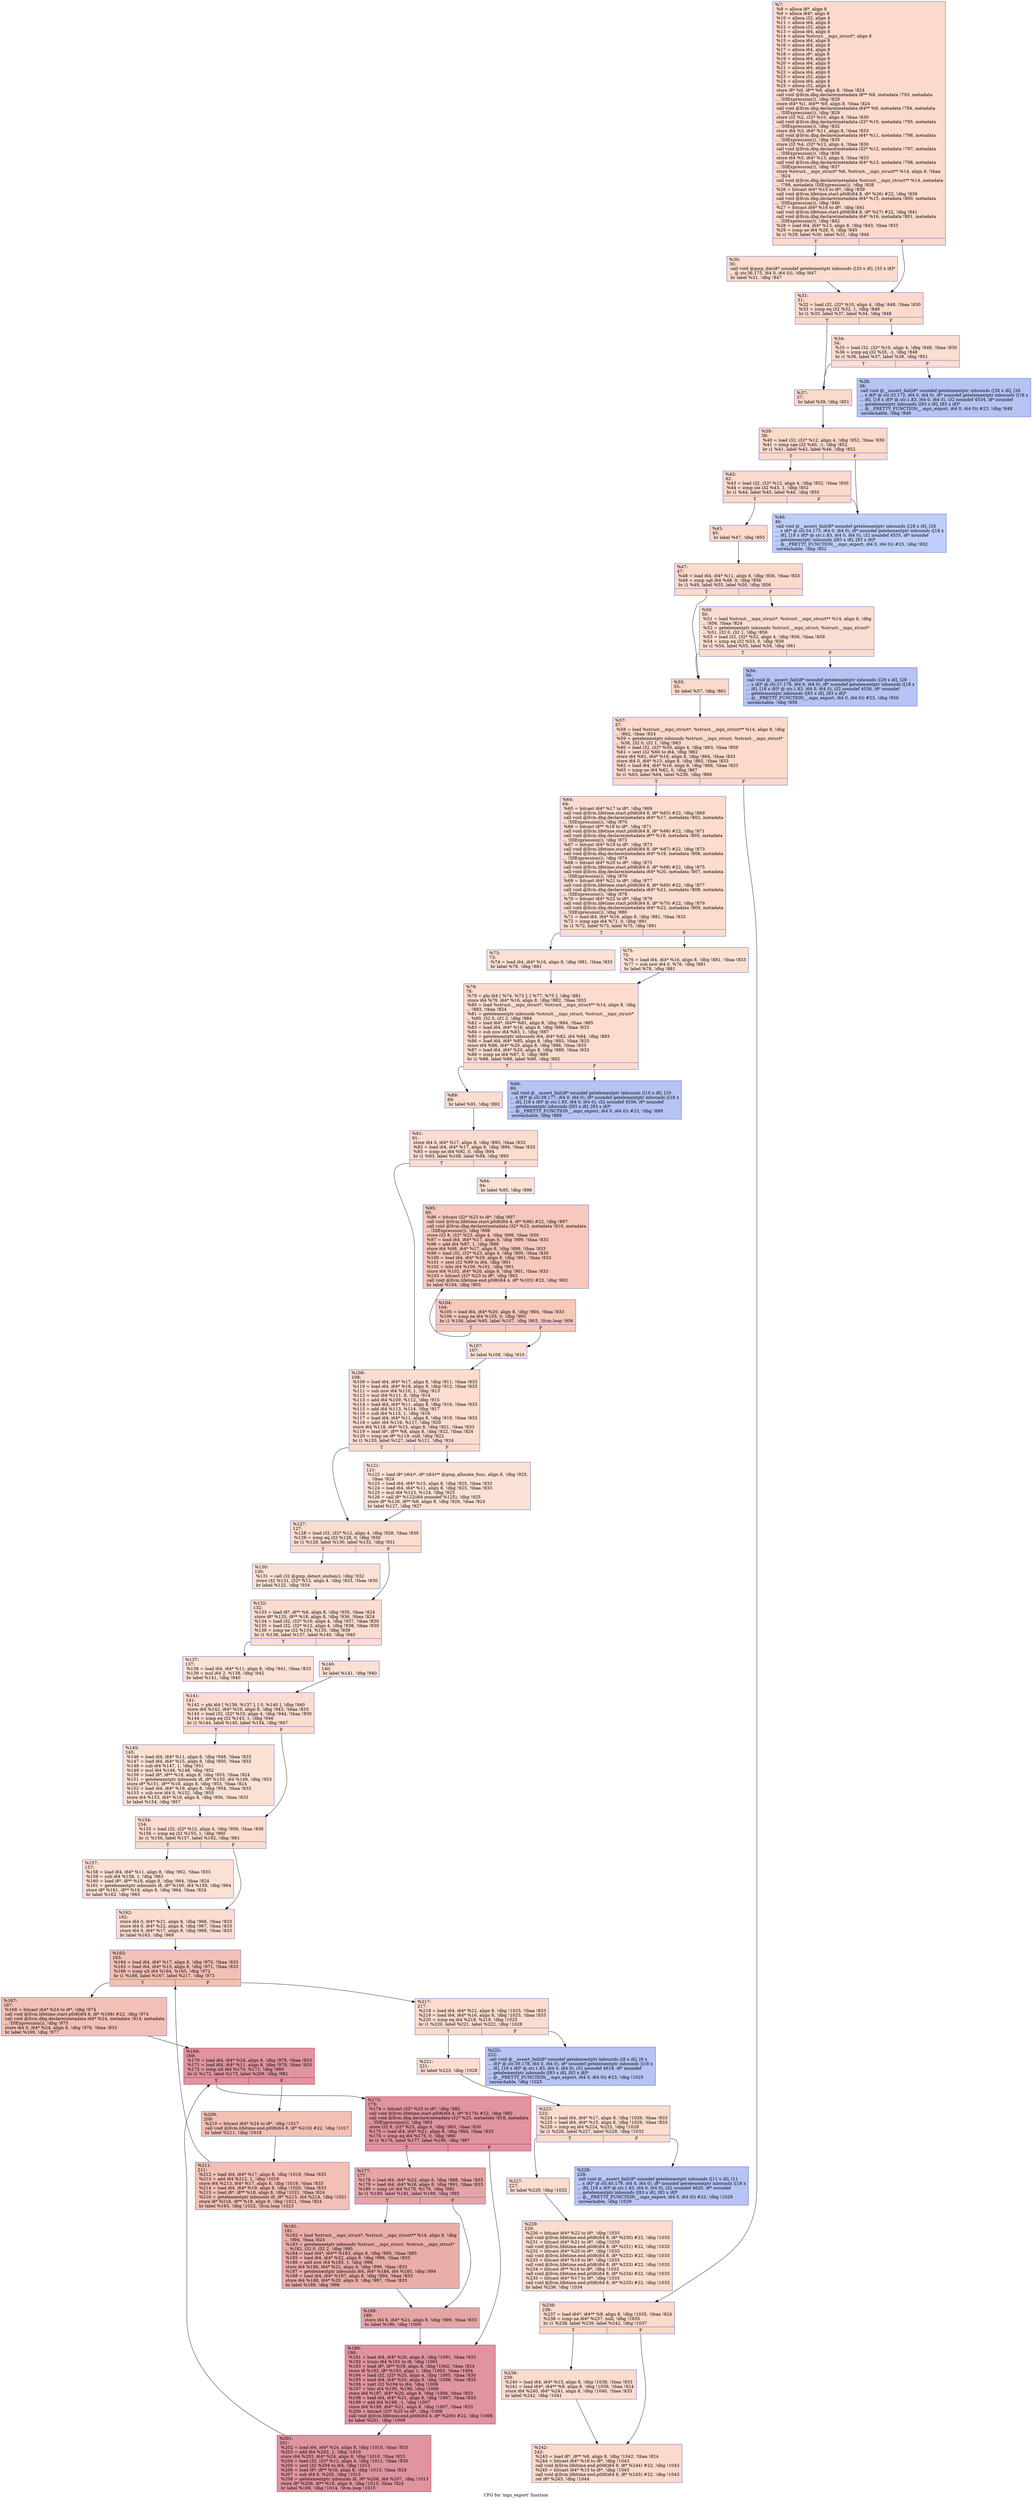 digraph "CFG for 'mpz_export' function" {
	label="CFG for 'mpz_export' function";

	Node0x28ecc60 [shape=record,color="#3d50c3ff", style=filled, fillcolor="#f7a88970",label="{%7:\l  %8 = alloca i8*, align 8\l  %9 = alloca i64*, align 8\l  %10 = alloca i32, align 4\l  %11 = alloca i64, align 8\l  %12 = alloca i32, align 4\l  %13 = alloca i64, align 8\l  %14 = alloca %struct.__mpz_struct*, align 8\l  %15 = alloca i64, align 8\l  %16 = alloca i64, align 8\l  %17 = alloca i64, align 8\l  %18 = alloca i8*, align 8\l  %19 = alloca i64, align 8\l  %20 = alloca i64, align 8\l  %21 = alloca i64, align 8\l  %22 = alloca i64, align 8\l  %23 = alloca i32, align 4\l  %24 = alloca i64, align 8\l  %25 = alloca i32, align 4\l  store i8* %0, i8** %8, align 8, !tbaa !824\l  call void @llvm.dbg.declare(metadata i8** %8, metadata !793, metadata\l... !DIExpression()), !dbg !828\l  store i64* %1, i64** %9, align 8, !tbaa !824\l  call void @llvm.dbg.declare(metadata i64** %9, metadata !794, metadata\l... !DIExpression()), !dbg !829\l  store i32 %2, i32* %10, align 4, !tbaa !830\l  call void @llvm.dbg.declare(metadata i32* %10, metadata !795, metadata\l... !DIExpression()), !dbg !832\l  store i64 %3, i64* %11, align 8, !tbaa !833\l  call void @llvm.dbg.declare(metadata i64* %11, metadata !796, metadata\l... !DIExpression()), !dbg !835\l  store i32 %4, i32* %12, align 4, !tbaa !830\l  call void @llvm.dbg.declare(metadata i32* %12, metadata !797, metadata\l... !DIExpression()), !dbg !836\l  store i64 %5, i64* %13, align 8, !tbaa !833\l  call void @llvm.dbg.declare(metadata i64* %13, metadata !798, metadata\l... !DIExpression()), !dbg !837\l  store %struct.__mpz_struct* %6, %struct.__mpz_struct** %14, align 8, !tbaa\l... !824\l  call void @llvm.dbg.declare(metadata %struct.__mpz_struct** %14, metadata\l... !799, metadata !DIExpression()), !dbg !838\l  %26 = bitcast i64* %15 to i8*, !dbg !839\l  call void @llvm.lifetime.start.p0i8(i64 8, i8* %26) #22, !dbg !839\l  call void @llvm.dbg.declare(metadata i64* %15, metadata !800, metadata\l... !DIExpression()), !dbg !840\l  %27 = bitcast i64* %16 to i8*, !dbg !841\l  call void @llvm.lifetime.start.p0i8(i64 8, i8* %27) #22, !dbg !841\l  call void @llvm.dbg.declare(metadata i64* %16, metadata !801, metadata\l... !DIExpression()), !dbg !842\l  %28 = load i64, i64* %13, align 8, !dbg !843, !tbaa !833\l  %29 = icmp ne i64 %28, 0, !dbg !845\l  br i1 %29, label %30, label %31, !dbg !846\l|{<s0>T|<s1>F}}"];
	Node0x28ecc60:s0 -> Node0x28ed5c0;
	Node0x28ecc60:s1 -> Node0x28ed610;
	Node0x28ed5c0 [shape=record,color="#3d50c3ff", style=filled, fillcolor="#f7af9170",label="{%30:\l30:                                               \l  call void @gmp_die(i8* noundef getelementptr inbounds ([33 x i8], [33 x i8]*\l... @.str.36.175, i64 0, i64 0)), !dbg !847\l  br label %31, !dbg !847\l}"];
	Node0x28ed5c0 -> Node0x28ed610;
	Node0x28ed610 [shape=record,color="#3d50c3ff", style=filled, fillcolor="#f7a88970",label="{%31:\l31:                                               \l  %32 = load i32, i32* %10, align 4, !dbg !848, !tbaa !830\l  %33 = icmp eq i32 %32, 1, !dbg !848\l  br i1 %33, label %37, label %34, !dbg !848\l|{<s0>T|<s1>F}}"];
	Node0x28ed610:s0 -> Node0x28ed6b0;
	Node0x28ed610:s1 -> Node0x28ed660;
	Node0x28ed660 [shape=record,color="#3d50c3ff", style=filled, fillcolor="#f7b39670",label="{%34:\l34:                                               \l  %35 = load i32, i32* %10, align 4, !dbg !848, !tbaa !830\l  %36 = icmp eq i32 %35, -1, !dbg !848\l  br i1 %36, label %37, label %38, !dbg !851\l|{<s0>T|<s1>F}}"];
	Node0x28ed660:s0 -> Node0x28ed6b0;
	Node0x28ed660:s1 -> Node0x28ed700;
	Node0x28ed6b0 [shape=record,color="#3d50c3ff", style=filled, fillcolor="#f7a88970",label="{%37:\l37:                                               \l  br label %39, !dbg !851\l}"];
	Node0x28ed6b0 -> Node0x28ed750;
	Node0x28ed700 [shape=record,color="#3d50c3ff", style=filled, fillcolor="#5977e370",label="{%38:\l38:                                               \l  call void @__assert_fail(i8* noundef getelementptr inbounds ([26 x i8], [26\l... x i8]* @.str.33.172, i64 0, i64 0), i8* noundef getelementptr inbounds ([18 x\l... i8], [18 x i8]* @.str.1.83, i64 0, i64 0), i32 noundef 4534, i8* noundef\l... getelementptr inbounds ([83 x i8], [83 x i8]*\l... @__PRETTY_FUNCTION__.mpz_export, i64 0, i64 0)) #23, !dbg !848\l  unreachable, !dbg !848\l}"];
	Node0x28ed750 [shape=record,color="#3d50c3ff", style=filled, fillcolor="#f7a88970",label="{%39:\l39:                                               \l  %40 = load i32, i32* %12, align 4, !dbg !852, !tbaa !830\l  %41 = icmp sge i32 %40, -1, !dbg !852\l  br i1 %41, label %42, label %46, !dbg !852\l|{<s0>T|<s1>F}}"];
	Node0x28ed750:s0 -> Node0x28ed7a0;
	Node0x28ed750:s1 -> Node0x28ed840;
	Node0x28ed7a0 [shape=record,color="#3d50c3ff", style=filled, fillcolor="#f7a88970",label="{%42:\l42:                                               \l  %43 = load i32, i32* %12, align 4, !dbg !852, !tbaa !830\l  %44 = icmp sle i32 %43, 1, !dbg !852\l  br i1 %44, label %45, label %46, !dbg !855\l|{<s0>T|<s1>F}}"];
	Node0x28ed7a0:s0 -> Node0x28ed7f0;
	Node0x28ed7a0:s1 -> Node0x28ed840;
	Node0x28ed7f0 [shape=record,color="#3d50c3ff", style=filled, fillcolor="#f7a88970",label="{%45:\l45:                                               \l  br label %47, !dbg !855\l}"];
	Node0x28ed7f0 -> Node0x28ed890;
	Node0x28ed840 [shape=record,color="#3d50c3ff", style=filled, fillcolor="#6c8ff170",label="{%46:\l46:                                               \l  call void @__assert_fail(i8* noundef getelementptr inbounds ([28 x i8], [28\l... x i8]* @.str.34.173, i64 0, i64 0), i8* noundef getelementptr inbounds ([18 x\l... i8], [18 x i8]* @.str.1.83, i64 0, i64 0), i32 noundef 4535, i8* noundef\l... getelementptr inbounds ([83 x i8], [83 x i8]*\l... @__PRETTY_FUNCTION__.mpz_export, i64 0, i64 0)) #23, !dbg !852\l  unreachable, !dbg !852\l}"];
	Node0x28ed890 [shape=record,color="#3d50c3ff", style=filled, fillcolor="#f7a88970",label="{%47:\l47:                                               \l  %48 = load i64, i64* %11, align 8, !dbg !856, !tbaa !833\l  %49 = icmp ugt i64 %48, 0, !dbg !856\l  br i1 %49, label %55, label %50, !dbg !856\l|{<s0>T|<s1>F}}"];
	Node0x28ed890:s0 -> Node0x28ed930;
	Node0x28ed890:s1 -> Node0x28ed8e0;
	Node0x28ed8e0 [shape=record,color="#3d50c3ff", style=filled, fillcolor="#f7b39670",label="{%50:\l50:                                               \l  %51 = load %struct.__mpz_struct*, %struct.__mpz_struct** %14, align 8, !dbg\l... !856, !tbaa !824\l  %52 = getelementptr inbounds %struct.__mpz_struct, %struct.__mpz_struct*\l... %51, i32 0, i32 1, !dbg !856\l  %53 = load i32, i32* %52, align 4, !dbg !856, !tbaa !859\l  %54 = icmp eq i32 %53, 0, !dbg !856\l  br i1 %54, label %55, label %56, !dbg !861\l|{<s0>T|<s1>F}}"];
	Node0x28ed8e0:s0 -> Node0x28ed930;
	Node0x28ed8e0:s1 -> Node0x28ed980;
	Node0x28ed930 [shape=record,color="#3d50c3ff", style=filled, fillcolor="#f7a88970",label="{%55:\l55:                                               \l  br label %57, !dbg !861\l}"];
	Node0x28ed930 -> Node0x28ed9d0;
	Node0x28ed980 [shape=record,color="#3d50c3ff", style=filled, fillcolor="#5977e370",label="{%56:\l56:                                               \l  call void @__assert_fail(i8* noundef getelementptr inbounds ([29 x i8], [29\l... x i8]* @.str.37.176, i64 0, i64 0), i8* noundef getelementptr inbounds ([18 x\l... i8], [18 x i8]* @.str.1.83, i64 0, i64 0), i32 noundef 4536, i8* noundef\l... getelementptr inbounds ([83 x i8], [83 x i8]*\l... @__PRETTY_FUNCTION__.mpz_export, i64 0, i64 0)) #23, !dbg !856\l  unreachable, !dbg !856\l}"];
	Node0x28ed9d0 [shape=record,color="#3d50c3ff", style=filled, fillcolor="#f7a88970",label="{%57:\l57:                                               \l  %58 = load %struct.__mpz_struct*, %struct.__mpz_struct** %14, align 8, !dbg\l... !862, !tbaa !824\l  %59 = getelementptr inbounds %struct.__mpz_struct, %struct.__mpz_struct*\l... %58, i32 0, i32 1, !dbg !863\l  %60 = load i32, i32* %59, align 4, !dbg !863, !tbaa !859\l  %61 = sext i32 %60 to i64, !dbg !862\l  store i64 %61, i64* %16, align 8, !dbg !864, !tbaa !833\l  store i64 0, i64* %15, align 8, !dbg !865, !tbaa !833\l  %62 = load i64, i64* %16, align 8, !dbg !866, !tbaa !833\l  %63 = icmp ne i64 %62, 0, !dbg !867\l  br i1 %63, label %64, label %236, !dbg !868\l|{<s0>T|<s1>F}}"];
	Node0x28ed9d0:s0 -> Node0x28eda20;
	Node0x28ed9d0:s1 -> Node0x28ee6f0;
	Node0x28eda20 [shape=record,color="#3d50c3ff", style=filled, fillcolor="#f7af9170",label="{%64:\l64:                                               \l  %65 = bitcast i64* %17 to i8*, !dbg !869\l  call void @llvm.lifetime.start.p0i8(i64 8, i8* %65) #22, !dbg !869\l  call void @llvm.dbg.declare(metadata i64* %17, metadata !802, metadata\l... !DIExpression()), !dbg !870\l  %66 = bitcast i8** %18 to i8*, !dbg !871\l  call void @llvm.lifetime.start.p0i8(i64 8, i8* %66) #22, !dbg !871\l  call void @llvm.dbg.declare(metadata i8** %18, metadata !805, metadata\l... !DIExpression()), !dbg !872\l  %67 = bitcast i64* %19 to i8*, !dbg !873\l  call void @llvm.lifetime.start.p0i8(i64 8, i8* %67) #22, !dbg !873\l  call void @llvm.dbg.declare(metadata i64* %19, metadata !806, metadata\l... !DIExpression()), !dbg !874\l  %68 = bitcast i64* %20 to i8*, !dbg !875\l  call void @llvm.lifetime.start.p0i8(i64 8, i8* %68) #22, !dbg !875\l  call void @llvm.dbg.declare(metadata i64* %20, metadata !807, metadata\l... !DIExpression()), !dbg !876\l  %69 = bitcast i64* %21 to i8*, !dbg !877\l  call void @llvm.lifetime.start.p0i8(i64 8, i8* %69) #22, !dbg !877\l  call void @llvm.dbg.declare(metadata i64* %21, metadata !808, metadata\l... !DIExpression()), !dbg !878\l  %70 = bitcast i64* %22 to i8*, !dbg !879\l  call void @llvm.lifetime.start.p0i8(i64 8, i8* %70) #22, !dbg !879\l  call void @llvm.dbg.declare(metadata i64* %22, metadata !809, metadata\l... !DIExpression()), !dbg !880\l  %71 = load i64, i64* %16, align 8, !dbg !881, !tbaa !833\l  %72 = icmp sge i64 %71, 0, !dbg !881\l  br i1 %72, label %73, label %75, !dbg !881\l|{<s0>T|<s1>F}}"];
	Node0x28eda20:s0 -> Node0x28eda70;
	Node0x28eda20:s1 -> Node0x28edac0;
	Node0x28eda70 [shape=record,color="#3d50c3ff", style=filled, fillcolor="#f7b99e70",label="{%73:\l73:                                               \l  %74 = load i64, i64* %16, align 8, !dbg !881, !tbaa !833\l  br label %78, !dbg !881\l}"];
	Node0x28eda70 -> Node0x28edb10;
	Node0x28edac0 [shape=record,color="#3d50c3ff", style=filled, fillcolor="#f7b99e70",label="{%75:\l75:                                               \l  %76 = load i64, i64* %16, align 8, !dbg !881, !tbaa !833\l  %77 = sub nsw i64 0, %76, !dbg !881\l  br label %78, !dbg !881\l}"];
	Node0x28edac0 -> Node0x28edb10;
	Node0x28edb10 [shape=record,color="#3d50c3ff", style=filled, fillcolor="#f7af9170",label="{%78:\l78:                                               \l  %79 = phi i64 [ %74, %73 ], [ %77, %75 ], !dbg !881\l  store i64 %79, i64* %16, align 8, !dbg !882, !tbaa !833\l  %80 = load %struct.__mpz_struct*, %struct.__mpz_struct** %14, align 8, !dbg\l... !883, !tbaa !824\l  %81 = getelementptr inbounds %struct.__mpz_struct, %struct.__mpz_struct*\l... %80, i32 0, i32 2, !dbg !884\l  %82 = load i64*, i64** %81, align 8, !dbg !884, !tbaa !885\l  %83 = load i64, i64* %16, align 8, !dbg !886, !tbaa !833\l  %84 = sub nsw i64 %83, 1, !dbg !887\l  %85 = getelementptr inbounds i64, i64* %82, i64 %84, !dbg !883\l  %86 = load i64, i64* %85, align 8, !dbg !883, !tbaa !833\l  store i64 %86, i64* %20, align 8, !dbg !888, !tbaa !833\l  %87 = load i64, i64* %20, align 8, !dbg !889, !tbaa !833\l  %88 = icmp ne i64 %87, 0, !dbg !889\l  br i1 %88, label %89, label %90, !dbg !892\l|{<s0>T|<s1>F}}"];
	Node0x28edb10:s0 -> Node0x28edb60;
	Node0x28edb10:s1 -> Node0x28edbb0;
	Node0x28edb60 [shape=record,color="#3d50c3ff", style=filled, fillcolor="#f7af9170",label="{%89:\l89:                                               \l  br label %91, !dbg !892\l}"];
	Node0x28edb60 -> Node0x28edc00;
	Node0x28edbb0 [shape=record,color="#3d50c3ff", style=filled, fillcolor="#5977e370",label="{%90:\l90:                                               \l  call void @__assert_fail(i8* noundef getelementptr inbounds ([10 x i8], [10\l... x i8]* @.str.38.177, i64 0, i64 0), i8* noundef getelementptr inbounds ([18 x\l... i8], [18 x i8]* @.str.1.83, i64 0, i64 0), i32 noundef 4556, i8* noundef\l... getelementptr inbounds ([83 x i8], [83 x i8]*\l... @__PRETTY_FUNCTION__.mpz_export, i64 0, i64 0)) #23, !dbg !889\l  unreachable, !dbg !889\l}"];
	Node0x28edc00 [shape=record,color="#3d50c3ff", style=filled, fillcolor="#f7af9170",label="{%91:\l91:                                               \l  store i64 0, i64* %17, align 8, !dbg !893, !tbaa !833\l  %92 = load i64, i64* %17, align 8, !dbg !894, !tbaa !833\l  %93 = icmp ne i64 %92, 0, !dbg !894\l  br i1 %93, label %108, label %94, !dbg !895\l|{<s0>T|<s1>F}}"];
	Node0x28edc00:s0 -> Node0x28edd90;
	Node0x28edc00:s1 -> Node0x28edc50;
	Node0x28edc50 [shape=record,color="#3d50c3ff", style=filled, fillcolor="#f7bca170",label="{%94:\l94:                                               \l  br label %95, !dbg !896\l}"];
	Node0x28edc50 -> Node0x28edca0;
	Node0x28edca0 [shape=record,color="#3d50c3ff", style=filled, fillcolor="#ed836670",label="{%95:\l95:                                               \l  %96 = bitcast i32* %23 to i8*, !dbg !897\l  call void @llvm.lifetime.start.p0i8(i64 4, i8* %96) #22, !dbg !897\l  call void @llvm.dbg.declare(metadata i32* %23, metadata !810, metadata\l... !DIExpression()), !dbg !898\l  store i32 8, i32* %23, align 4, !dbg !898, !tbaa !830\l  %97 = load i64, i64* %17, align 8, !dbg !899, !tbaa !833\l  %98 = add i64 %97, 1, !dbg !899\l  store i64 %98, i64* %17, align 8, !dbg !899, !tbaa !833\l  %99 = load i32, i32* %23, align 4, !dbg !900, !tbaa !830\l  %100 = load i64, i64* %20, align 8, !dbg !901, !tbaa !833\l  %101 = zext i32 %99 to i64, !dbg !901\l  %102 = lshr i64 %100, %101, !dbg !901\l  store i64 %102, i64* %20, align 8, !dbg !901, !tbaa !833\l  %103 = bitcast i32* %23 to i8*, !dbg !902\l  call void @llvm.lifetime.end.p0i8(i64 4, i8* %103) #22, !dbg !902\l  br label %104, !dbg !903\l}"];
	Node0x28edca0 -> Node0x28edcf0;
	Node0x28edcf0 [shape=record,color="#3d50c3ff", style=filled, fillcolor="#ed836670",label="{%104:\l104:                                              \l  %105 = load i64, i64* %20, align 8, !dbg !904, !tbaa !833\l  %106 = icmp ne i64 %105, 0, !dbg !905\l  br i1 %106, label %95, label %107, !dbg !903, !llvm.loop !906\l|{<s0>T|<s1>F}}"];
	Node0x28edcf0:s0 -> Node0x28edca0;
	Node0x28edcf0:s1 -> Node0x28edd40;
	Node0x28edd40 [shape=record,color="#3d50c3ff", style=filled, fillcolor="#f7bca170",label="{%107:\l107:                                              \l  br label %108, !dbg !910\l}"];
	Node0x28edd40 -> Node0x28edd90;
	Node0x28edd90 [shape=record,color="#3d50c3ff", style=filled, fillcolor="#f7af9170",label="{%108:\l108:                                              \l  %109 = load i64, i64* %17, align 8, !dbg !911, !tbaa !833\l  %110 = load i64, i64* %16, align 8, !dbg !912, !tbaa !833\l  %111 = sub nsw i64 %110, 1, !dbg !913\l  %112 = mul i64 %111, 8, !dbg !914\l  %113 = add i64 %109, %112, !dbg !915\l  %114 = load i64, i64* %11, align 8, !dbg !916, !tbaa !833\l  %115 = add i64 %113, %114, !dbg !917\l  %116 = sub i64 %115, 1, !dbg !918\l  %117 = load i64, i64* %11, align 8, !dbg !919, !tbaa !833\l  %118 = udiv i64 %116, %117, !dbg !920\l  store i64 %118, i64* %15, align 8, !dbg !921, !tbaa !833\l  %119 = load i8*, i8** %8, align 8, !dbg !922, !tbaa !824\l  %120 = icmp ne i8* %119, null, !dbg !922\l  br i1 %120, label %127, label %121, !dbg !924\l|{<s0>T|<s1>F}}"];
	Node0x28edd90:s0 -> Node0x28ede30;
	Node0x28edd90:s1 -> Node0x28edde0;
	Node0x28edde0 [shape=record,color="#3d50c3ff", style=filled, fillcolor="#f7bca170",label="{%121:\l121:                                              \l  %122 = load i8* (i64)*, i8* (i64)** @gmp_allocate_func, align 8, !dbg !925,\l... !tbaa !824\l  %123 = load i64, i64* %15, align 8, !dbg !925, !tbaa !833\l  %124 = load i64, i64* %11, align 8, !dbg !925, !tbaa !833\l  %125 = mul i64 %123, %124, !dbg !925\l  %126 = call i8* %122(i64 noundef %125), !dbg !925\l  store i8* %126, i8** %8, align 8, !dbg !926, !tbaa !824\l  br label %127, !dbg !927\l}"];
	Node0x28edde0 -> Node0x28ede30;
	Node0x28ede30 [shape=record,color="#3d50c3ff", style=filled, fillcolor="#f7af9170",label="{%127:\l127:                                              \l  %128 = load i32, i32* %12, align 4, !dbg !928, !tbaa !830\l  %129 = icmp eq i32 %128, 0, !dbg !930\l  br i1 %129, label %130, label %132, !dbg !931\l|{<s0>T|<s1>F}}"];
	Node0x28ede30:s0 -> Node0x28ede80;
	Node0x28ede30:s1 -> Node0x28eded0;
	Node0x28ede80 [shape=record,color="#3d50c3ff", style=filled, fillcolor="#f7bca170",label="{%130:\l130:                                              \l  %131 = call i32 @gmp_detect_endian(), !dbg !932\l  store i32 %131, i32* %12, align 4, !dbg !933, !tbaa !830\l  br label %132, !dbg !934\l}"];
	Node0x28ede80 -> Node0x28eded0;
	Node0x28eded0 [shape=record,color="#3d50c3ff", style=filled, fillcolor="#f7af9170",label="{%132:\l132:                                              \l  %133 = load i8*, i8** %8, align 8, !dbg !935, !tbaa !824\l  store i8* %133, i8** %18, align 8, !dbg !936, !tbaa !824\l  %134 = load i32, i32* %10, align 4, !dbg !937, !tbaa !830\l  %135 = load i32, i32* %12, align 4, !dbg !938, !tbaa !830\l  %136 = icmp ne i32 %134, %135, !dbg !939\l  br i1 %136, label %137, label %140, !dbg !940\l|{<s0>T|<s1>F}}"];
	Node0x28eded0:s0 -> Node0x28edf20;
	Node0x28eded0:s1 -> Node0x28edf70;
	Node0x28edf20 [shape=record,color="#3d50c3ff", style=filled, fillcolor="#f7b99e70",label="{%137:\l137:                                              \l  %138 = load i64, i64* %11, align 8, !dbg !941, !tbaa !833\l  %139 = mul i64 2, %138, !dbg !942\l  br label %141, !dbg !940\l}"];
	Node0x28edf20 -> Node0x28edfc0;
	Node0x28edf70 [shape=record,color="#3d50c3ff", style=filled, fillcolor="#f7b99e70",label="{%140:\l140:                                              \l  br label %141, !dbg !940\l}"];
	Node0x28edf70 -> Node0x28edfc0;
	Node0x28edfc0 [shape=record,color="#3d50c3ff", style=filled, fillcolor="#f7af9170",label="{%141:\l141:                                              \l  %142 = phi i64 [ %139, %137 ], [ 0, %140 ], !dbg !940\l  store i64 %142, i64* %19, align 8, !dbg !943, !tbaa !833\l  %143 = load i32, i32* %10, align 4, !dbg !944, !tbaa !830\l  %144 = icmp eq i32 %143, 1, !dbg !946\l  br i1 %144, label %145, label %154, !dbg !947\l|{<s0>T|<s1>F}}"];
	Node0x28edfc0:s0 -> Node0x28ee010;
	Node0x28edfc0:s1 -> Node0x28ee060;
	Node0x28ee010 [shape=record,color="#3d50c3ff", style=filled, fillcolor="#f7b99e70",label="{%145:\l145:                                              \l  %146 = load i64, i64* %11, align 8, !dbg !948, !tbaa !833\l  %147 = load i64, i64* %15, align 8, !dbg !950, !tbaa !833\l  %148 = sub i64 %147, 1, !dbg !951\l  %149 = mul i64 %146, %148, !dbg !952\l  %150 = load i8*, i8** %18, align 8, !dbg !953, !tbaa !824\l  %151 = getelementptr inbounds i8, i8* %150, i64 %149, !dbg !953\l  store i8* %151, i8** %18, align 8, !dbg !953, !tbaa !824\l  %152 = load i64, i64* %19, align 8, !dbg !954, !tbaa !833\l  %153 = sub nsw i64 0, %152, !dbg !955\l  store i64 %153, i64* %19, align 8, !dbg !956, !tbaa !833\l  br label %154, !dbg !957\l}"];
	Node0x28ee010 -> Node0x28ee060;
	Node0x28ee060 [shape=record,color="#3d50c3ff", style=filled, fillcolor="#f7af9170",label="{%154:\l154:                                              \l  %155 = load i32, i32* %12, align 4, !dbg !958, !tbaa !830\l  %156 = icmp eq i32 %155, 1, !dbg !960\l  br i1 %156, label %157, label %162, !dbg !961\l|{<s0>T|<s1>F}}"];
	Node0x28ee060:s0 -> Node0x28ee0b0;
	Node0x28ee060:s1 -> Node0x28ee100;
	Node0x28ee0b0 [shape=record,color="#3d50c3ff", style=filled, fillcolor="#f7b99e70",label="{%157:\l157:                                              \l  %158 = load i64, i64* %11, align 8, !dbg !962, !tbaa !833\l  %159 = sub i64 %158, 1, !dbg !963\l  %160 = load i8*, i8** %18, align 8, !dbg !964, !tbaa !824\l  %161 = getelementptr inbounds i8, i8* %160, i64 %159, !dbg !964\l  store i8* %161, i8** %18, align 8, !dbg !964, !tbaa !824\l  br label %162, !dbg !965\l}"];
	Node0x28ee0b0 -> Node0x28ee100;
	Node0x28ee100 [shape=record,color="#3d50c3ff", style=filled, fillcolor="#f7af9170",label="{%162:\l162:                                              \l  store i64 0, i64* %21, align 8, !dbg !966, !tbaa !833\l  store i64 0, i64* %22, align 8, !dbg !967, !tbaa !833\l  store i64 0, i64* %17, align 8, !dbg !968, !tbaa !833\l  br label %163, !dbg !969\l}"];
	Node0x28ee100 -> Node0x28ee150;
	Node0x28ee150 [shape=record,color="#3d50c3ff", style=filled, fillcolor="#e5705870",label="{%163:\l163:                                              \l  %164 = load i64, i64* %17, align 8, !dbg !970, !tbaa !833\l  %165 = load i64, i64* %15, align 8, !dbg !971, !tbaa !833\l  %166 = icmp ult i64 %164, %165, !dbg !972\l  br i1 %166, label %167, label %217, !dbg !973\l|{<s0>T|<s1>F}}"];
	Node0x28ee150:s0 -> Node0x28ee1a0;
	Node0x28ee150:s1 -> Node0x28ee4c0;
	Node0x28ee1a0 [shape=record,color="#3d50c3ff", style=filled, fillcolor="#e5705870",label="{%167:\l167:                                              \l  %168 = bitcast i64* %24 to i8*, !dbg !974\l  call void @llvm.lifetime.start.p0i8(i64 8, i8* %168) #22, !dbg !974\l  call void @llvm.dbg.declare(metadata i64* %24, metadata !814, metadata\l... !DIExpression()), !dbg !975\l  store i64 0, i64* %24, align 8, !dbg !976, !tbaa !833\l  br label %169, !dbg !977\l}"];
	Node0x28ee1a0 -> Node0x28ee1f0;
	Node0x28ee1f0 [shape=record,color="#b70d28ff", style=filled, fillcolor="#b70d2870",label="{%169:\l169:                                              \l  %170 = load i64, i64* %24, align 8, !dbg !978, !tbaa !833\l  %171 = load i64, i64* %11, align 8, !dbg !979, !tbaa !833\l  %172 = icmp ult i64 %170, %171, !dbg !980\l  br i1 %172, label %173, label %209, !dbg !981\l|{<s0>T|<s1>F}}"];
	Node0x28ee1f0:s0 -> Node0x28ee240;
	Node0x28ee1f0:s1 -> Node0x28ee420;
	Node0x28ee240 [shape=record,color="#b70d28ff", style=filled, fillcolor="#b70d2870",label="{%173:\l173:                                              \l  %174 = bitcast i32* %25 to i8*, !dbg !982\l  call void @llvm.lifetime.start.p0i8(i64 4, i8* %174) #22, !dbg !982\l  call void @llvm.dbg.declare(metadata i32* %25, metadata !818, metadata\l... !DIExpression()), !dbg !983\l  store i32 8, i32* %25, align 4, !dbg !983, !tbaa !830\l  %175 = load i64, i64* %21, align 8, !dbg !984, !tbaa !833\l  %176 = icmp eq i64 %175, 0, !dbg !986\l  br i1 %176, label %177, label %190, !dbg !987\l|{<s0>T|<s1>F}}"];
	Node0x28ee240:s0 -> Node0x28ee290;
	Node0x28ee240:s1 -> Node0x28ee380;
	Node0x28ee290 [shape=record,color="#3d50c3ff", style=filled, fillcolor="#c5333470",label="{%177:\l177:                                              \l  %178 = load i64, i64* %22, align 8, !dbg !988, !tbaa !833\l  %179 = load i64, i64* %16, align 8, !dbg !991, !tbaa !833\l  %180 = icmp slt i64 %178, %179, !dbg !992\l  br i1 %180, label %181, label %189, !dbg !993\l|{<s0>T|<s1>F}}"];
	Node0x28ee290:s0 -> Node0x28ee2e0;
	Node0x28ee290:s1 -> Node0x28ee330;
	Node0x28ee2e0 [shape=record,color="#3d50c3ff", style=filled, fillcolor="#d0473d70",label="{%181:\l181:                                              \l  %182 = load %struct.__mpz_struct*, %struct.__mpz_struct** %14, align 8, !dbg\l... !994, !tbaa !824\l  %183 = getelementptr inbounds %struct.__mpz_struct, %struct.__mpz_struct*\l... %182, i32 0, i32 2, !dbg !995\l  %184 = load i64*, i64** %183, align 8, !dbg !995, !tbaa !885\l  %185 = load i64, i64* %22, align 8, !dbg !996, !tbaa !833\l  %186 = add nsw i64 %185, 1, !dbg !996\l  store i64 %186, i64* %22, align 8, !dbg !996, !tbaa !833\l  %187 = getelementptr inbounds i64, i64* %184, i64 %185, !dbg !994\l  %188 = load i64, i64* %187, align 8, !dbg !994, !tbaa !833\l  store i64 %188, i64* %20, align 8, !dbg !997, !tbaa !833\l  br label %189, !dbg !998\l}"];
	Node0x28ee2e0 -> Node0x28ee330;
	Node0x28ee330 [shape=record,color="#3d50c3ff", style=filled, fillcolor="#c5333470",label="{%189:\l189:                                              \l  store i64 8, i64* %21, align 8, !dbg !999, !tbaa !833\l  br label %190, !dbg !1000\l}"];
	Node0x28ee330 -> Node0x28ee380;
	Node0x28ee380 [shape=record,color="#b70d28ff", style=filled, fillcolor="#b70d2870",label="{%190:\l190:                                              \l  %191 = load i64, i64* %20, align 8, !dbg !1001, !tbaa !833\l  %192 = trunc i64 %191 to i8, !dbg !1001\l  %193 = load i8*, i8** %18, align 8, !dbg !1002, !tbaa !824\l  store i8 %192, i8* %193, align 1, !dbg !1003, !tbaa !1004\l  %194 = load i32, i32* %25, align 4, !dbg !1005, !tbaa !830\l  %195 = load i64, i64* %20, align 8, !dbg !1006, !tbaa !833\l  %196 = zext i32 %194 to i64, !dbg !1006\l  %197 = lshr i64 %195, %196, !dbg !1006\l  store i64 %197, i64* %20, align 8, !dbg !1006, !tbaa !833\l  %198 = load i64, i64* %21, align 8, !dbg !1007, !tbaa !833\l  %199 = add i64 %198, -1, !dbg !1007\l  store i64 %199, i64* %21, align 8, !dbg !1007, !tbaa !833\l  %200 = bitcast i32* %25 to i8*, !dbg !1008\l  call void @llvm.lifetime.end.p0i8(i64 4, i8* %200) #22, !dbg !1008\l  br label %201, !dbg !1009\l}"];
	Node0x28ee380 -> Node0x28ee3d0;
	Node0x28ee3d0 [shape=record,color="#b70d28ff", style=filled, fillcolor="#b70d2870",label="{%201:\l201:                                              \l  %202 = load i64, i64* %24, align 8, !dbg !1010, !tbaa !833\l  %203 = add i64 %202, 1, !dbg !1010\l  store i64 %203, i64* %24, align 8, !dbg !1010, !tbaa !833\l  %204 = load i32, i32* %12, align 4, !dbg !1011, !tbaa !830\l  %205 = sext i32 %204 to i64, !dbg !1012\l  %206 = load i8*, i8** %18, align 8, !dbg !1013, !tbaa !824\l  %207 = sub i64 0, %205, !dbg !1013\l  %208 = getelementptr inbounds i8, i8* %206, i64 %207, !dbg !1013\l  store i8* %208, i8** %18, align 8, !dbg !1013, !tbaa !824\l  br label %169, !dbg !1014, !llvm.loop !1015\l}"];
	Node0x28ee3d0 -> Node0x28ee1f0;
	Node0x28ee420 [shape=record,color="#3d50c3ff", style=filled, fillcolor="#e5705870",label="{%209:\l209:                                              \l  %210 = bitcast i64* %24 to i8*, !dbg !1017\l  call void @llvm.lifetime.end.p0i8(i64 8, i8* %210) #22, !dbg !1017\l  br label %211, !dbg !1018\l}"];
	Node0x28ee420 -> Node0x28ee470;
	Node0x28ee470 [shape=record,color="#3d50c3ff", style=filled, fillcolor="#e5705870",label="{%211:\l211:                                              \l  %212 = load i64, i64* %17, align 8, !dbg !1019, !tbaa !833\l  %213 = add i64 %212, 1, !dbg !1019\l  store i64 %213, i64* %17, align 8, !dbg !1019, !tbaa !833\l  %214 = load i64, i64* %19, align 8, !dbg !1020, !tbaa !833\l  %215 = load i8*, i8** %18, align 8, !dbg !1021, !tbaa !824\l  %216 = getelementptr inbounds i8, i8* %215, i64 %214, !dbg !1021\l  store i8* %216, i8** %18, align 8, !dbg !1021, !tbaa !824\l  br label %163, !dbg !1022, !llvm.loop !1023\l}"];
	Node0x28ee470 -> Node0x28ee150;
	Node0x28ee4c0 [shape=record,color="#3d50c3ff", style=filled, fillcolor="#f7af9170",label="{%217:\l217:                                              \l  %218 = load i64, i64* %22, align 8, !dbg !1025, !tbaa !833\l  %219 = load i64, i64* %16, align 8, !dbg !1025, !tbaa !833\l  %220 = icmp eq i64 %218, %219, !dbg !1025\l  br i1 %220, label %221, label %222, !dbg !1028\l|{<s0>T|<s1>F}}"];
	Node0x28ee4c0:s0 -> Node0x28ee510;
	Node0x28ee4c0:s1 -> Node0x28ee560;
	Node0x28ee510 [shape=record,color="#3d50c3ff", style=filled, fillcolor="#f7af9170",label="{%221:\l221:                                              \l  br label %223, !dbg !1028\l}"];
	Node0x28ee510 -> Node0x28ee5b0;
	Node0x28ee560 [shape=record,color="#3d50c3ff", style=filled, fillcolor="#5977e370",label="{%222:\l222:                                              \l  call void @__assert_fail(i8* noundef getelementptr inbounds ([8 x i8], [8 x\l... i8]* @.str.39.178, i64 0, i64 0), i8* noundef getelementptr inbounds ([18 x\l... i8], [18 x i8]* @.str.1.83, i64 0, i64 0), i32 noundef 4619, i8* noundef\l... getelementptr inbounds ([83 x i8], [83 x i8]*\l... @__PRETTY_FUNCTION__.mpz_export, i64 0, i64 0)) #23, !dbg !1025\l  unreachable, !dbg !1025\l}"];
	Node0x28ee5b0 [shape=record,color="#3d50c3ff", style=filled, fillcolor="#f7af9170",label="{%223:\l223:                                              \l  %224 = load i64, i64* %17, align 8, !dbg !1029, !tbaa !833\l  %225 = load i64, i64* %15, align 8, !dbg !1029, !tbaa !833\l  %226 = icmp eq i64 %224, %225, !dbg !1029\l  br i1 %226, label %227, label %228, !dbg !1032\l|{<s0>T|<s1>F}}"];
	Node0x28ee5b0:s0 -> Node0x28ee600;
	Node0x28ee5b0:s1 -> Node0x28ee650;
	Node0x28ee600 [shape=record,color="#3d50c3ff", style=filled, fillcolor="#f7af9170",label="{%227:\l227:                                              \l  br label %229, !dbg !1032\l}"];
	Node0x28ee600 -> Node0x28ee6a0;
	Node0x28ee650 [shape=record,color="#3d50c3ff", style=filled, fillcolor="#5977e370",label="{%228:\l228:                                              \l  call void @__assert_fail(i8* noundef getelementptr inbounds ([11 x i8], [11\l... x i8]* @.str.40.179, i64 0, i64 0), i8* noundef getelementptr inbounds ([18 x\l... i8], [18 x i8]* @.str.1.83, i64 0, i64 0), i32 noundef 4620, i8* noundef\l... getelementptr inbounds ([83 x i8], [83 x i8]*\l... @__PRETTY_FUNCTION__.mpz_export, i64 0, i64 0)) #23, !dbg !1029\l  unreachable, !dbg !1029\l}"];
	Node0x28ee6a0 [shape=record,color="#3d50c3ff", style=filled, fillcolor="#f7af9170",label="{%229:\l229:                                              \l  %230 = bitcast i64* %22 to i8*, !dbg !1033\l  call void @llvm.lifetime.end.p0i8(i64 8, i8* %230) #22, !dbg !1033\l  %231 = bitcast i64* %21 to i8*, !dbg !1033\l  call void @llvm.lifetime.end.p0i8(i64 8, i8* %231) #22, !dbg !1033\l  %232 = bitcast i64* %20 to i8*, !dbg !1033\l  call void @llvm.lifetime.end.p0i8(i64 8, i8* %232) #22, !dbg !1033\l  %233 = bitcast i64* %19 to i8*, !dbg !1033\l  call void @llvm.lifetime.end.p0i8(i64 8, i8* %233) #22, !dbg !1033\l  %234 = bitcast i8** %18 to i8*, !dbg !1033\l  call void @llvm.lifetime.end.p0i8(i64 8, i8* %234) #22, !dbg !1033\l  %235 = bitcast i64* %17 to i8*, !dbg !1033\l  call void @llvm.lifetime.end.p0i8(i64 8, i8* %235) #22, !dbg !1033\l  br label %236, !dbg !1034\l}"];
	Node0x28ee6a0 -> Node0x28ee6f0;
	Node0x28ee6f0 [shape=record,color="#3d50c3ff", style=filled, fillcolor="#f7a88970",label="{%236:\l236:                                              \l  %237 = load i64*, i64** %9, align 8, !dbg !1035, !tbaa !824\l  %238 = icmp ne i64* %237, null, !dbg !1035\l  br i1 %238, label %239, label %242, !dbg !1037\l|{<s0>T|<s1>F}}"];
	Node0x28ee6f0:s0 -> Node0x28ee740;
	Node0x28ee6f0:s1 -> Node0x28ee790;
	Node0x28ee740 [shape=record,color="#3d50c3ff", style=filled, fillcolor="#f7af9170",label="{%239:\l239:                                              \l  %240 = load i64, i64* %15, align 8, !dbg !1038, !tbaa !833\l  %241 = load i64*, i64** %9, align 8, !dbg !1039, !tbaa !824\l  store i64 %240, i64* %241, align 8, !dbg !1040, !tbaa !833\l  br label %242, !dbg !1041\l}"];
	Node0x28ee740 -> Node0x28ee790;
	Node0x28ee790 [shape=record,color="#3d50c3ff", style=filled, fillcolor="#f7a88970",label="{%242:\l242:                                              \l  %243 = load i8*, i8** %8, align 8, !dbg !1042, !tbaa !824\l  %244 = bitcast i64* %16 to i8*, !dbg !1043\l  call void @llvm.lifetime.end.p0i8(i64 8, i8* %244) #22, !dbg !1043\l  %245 = bitcast i64* %15 to i8*, !dbg !1043\l  call void @llvm.lifetime.end.p0i8(i64 8, i8* %245) #22, !dbg !1043\l  ret i8* %243, !dbg !1044\l}"];
}
